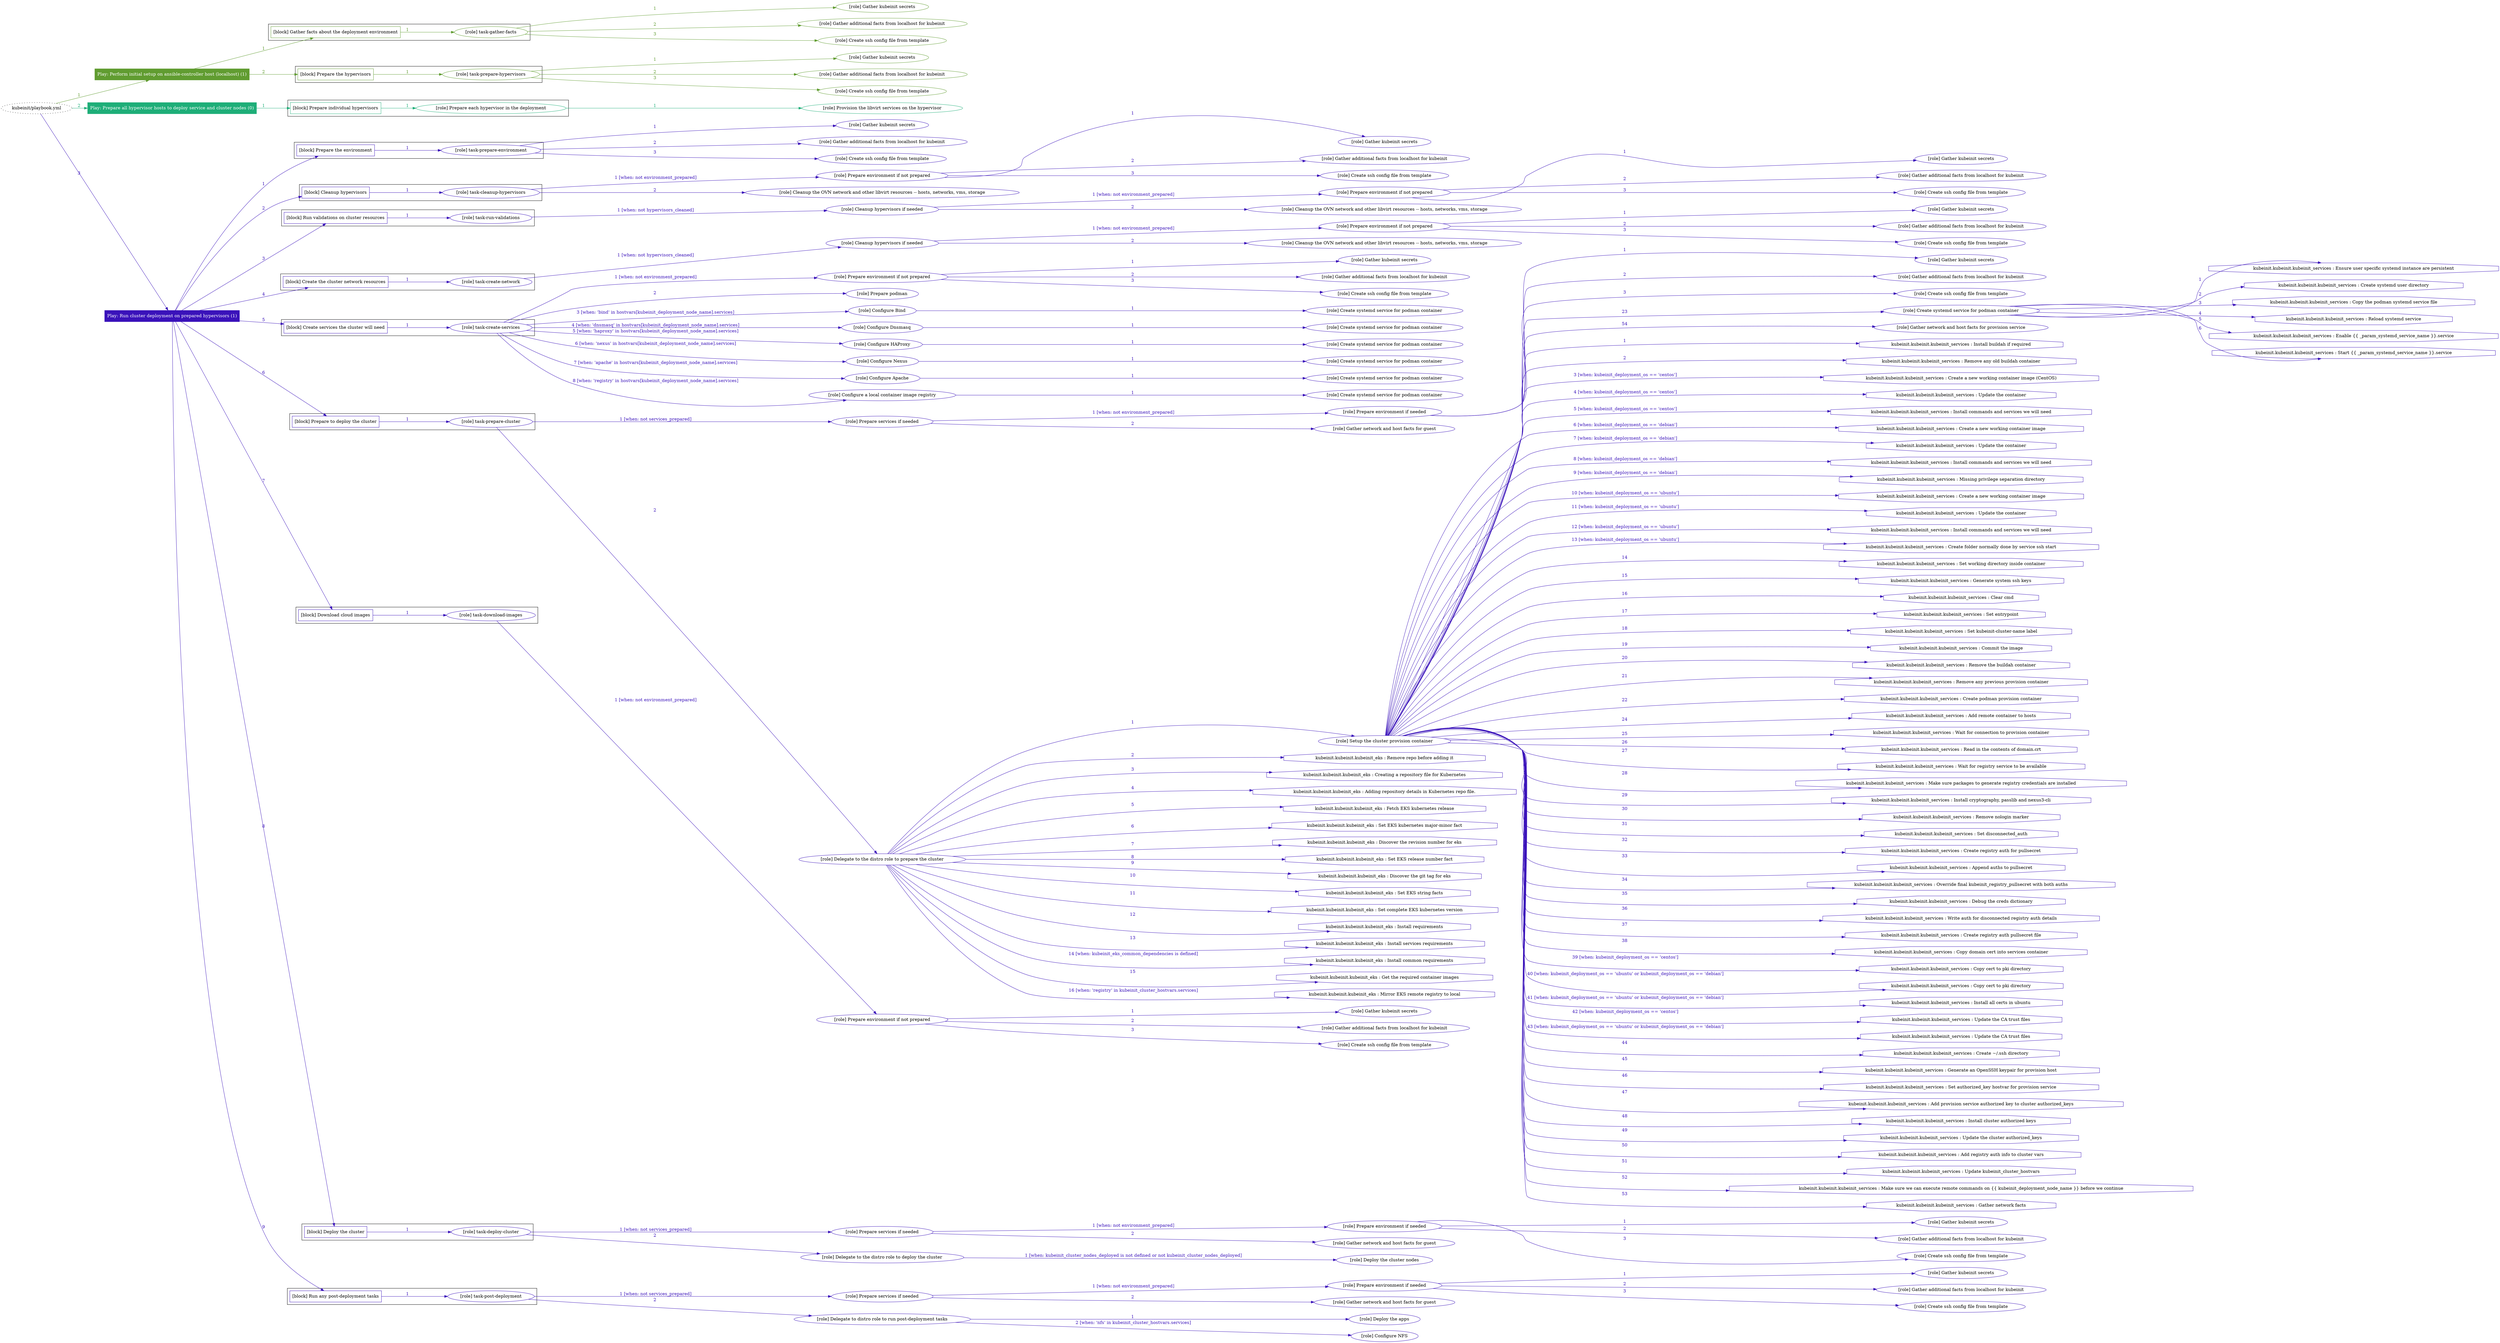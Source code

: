 digraph {
	graph [concentrate=true ordering=in rankdir=LR ratio=fill]
	edge [esep=5 sep=10]
	"kubeinit/playbook.yml" [id=root_node style=dotted]
	play_5553d796 [label="Play: Perform initial setup on ansible-controller host (localhost) (1)" color="#609c30" fontcolor="#ffffff" id=play_5553d796 shape=box style=filled tooltip=localhost]
	"kubeinit/playbook.yml" -> play_5553d796 [label="1 " color="#609c30" fontcolor="#609c30" id=edge_ff088ae7 labeltooltip="1 " tooltip="1 "]
	subgraph "Gather kubeinit secrets" {
		role_5796c649 [label="[role] Gather kubeinit secrets" color="#609c30" id=role_5796c649 tooltip="Gather kubeinit secrets"]
	}
	subgraph "Gather additional facts from localhost for kubeinit" {
		role_632966f2 [label="[role] Gather additional facts from localhost for kubeinit" color="#609c30" id=role_632966f2 tooltip="Gather additional facts from localhost for kubeinit"]
	}
	subgraph "Create ssh config file from template" {
		role_e7d0a272 [label="[role] Create ssh config file from template" color="#609c30" id=role_e7d0a272 tooltip="Create ssh config file from template"]
	}
	subgraph "task-gather-facts" {
		role_cf777015 [label="[role] task-gather-facts" color="#609c30" id=role_cf777015 tooltip="task-gather-facts"]
		role_cf777015 -> role_5796c649 [label="1 " color="#609c30" fontcolor="#609c30" id=edge_002329eb labeltooltip="1 " tooltip="1 "]
		role_cf777015 -> role_632966f2 [label="2 " color="#609c30" fontcolor="#609c30" id=edge_460e9d43 labeltooltip="2 " tooltip="2 "]
		role_cf777015 -> role_e7d0a272 [label="3 " color="#609c30" fontcolor="#609c30" id=edge_7fe69184 labeltooltip="3 " tooltip="3 "]
	}
	subgraph "Gather kubeinit secrets" {
		role_fc3753bf [label="[role] Gather kubeinit secrets" color="#609c30" id=role_fc3753bf tooltip="Gather kubeinit secrets"]
	}
	subgraph "Gather additional facts from localhost for kubeinit" {
		role_13fe02e4 [label="[role] Gather additional facts from localhost for kubeinit" color="#609c30" id=role_13fe02e4 tooltip="Gather additional facts from localhost for kubeinit"]
	}
	subgraph "Create ssh config file from template" {
		role_9df61e4d [label="[role] Create ssh config file from template" color="#609c30" id=role_9df61e4d tooltip="Create ssh config file from template"]
	}
	subgraph "task-prepare-hypervisors" {
		role_81977331 [label="[role] task-prepare-hypervisors" color="#609c30" id=role_81977331 tooltip="task-prepare-hypervisors"]
		role_81977331 -> role_fc3753bf [label="1 " color="#609c30" fontcolor="#609c30" id=edge_fdd3c851 labeltooltip="1 " tooltip="1 "]
		role_81977331 -> role_13fe02e4 [label="2 " color="#609c30" fontcolor="#609c30" id=edge_e517e04b labeltooltip="2 " tooltip="2 "]
		role_81977331 -> role_9df61e4d [label="3 " color="#609c30" fontcolor="#609c30" id=edge_bdaade59 labeltooltip="3 " tooltip="3 "]
	}
	subgraph "Play: Perform initial setup on ansible-controller host (localhost) (1)" {
		play_5553d796 -> block_e84bc1a0 [label=1 color="#609c30" fontcolor="#609c30" id=edge_2fea104e labeltooltip=1 tooltip=1]
		subgraph cluster_block_e84bc1a0 {
			block_e84bc1a0 [label="[block] Gather facts about the deployment environment" color="#609c30" id=block_e84bc1a0 labeltooltip="Gather facts about the deployment environment" shape=box tooltip="Gather facts about the deployment environment"]
			block_e84bc1a0 -> role_cf777015 [label="1 " color="#609c30" fontcolor="#609c30" id=edge_eaa16740 labeltooltip="1 " tooltip="1 "]
		}
		play_5553d796 -> block_bd1c9cfa [label=2 color="#609c30" fontcolor="#609c30" id=edge_04539edc labeltooltip=2 tooltip=2]
		subgraph cluster_block_bd1c9cfa {
			block_bd1c9cfa [label="[block] Prepare the hypervisors" color="#609c30" id=block_bd1c9cfa labeltooltip="Prepare the hypervisors" shape=box tooltip="Prepare the hypervisors"]
			block_bd1c9cfa -> role_81977331 [label="1 " color="#609c30" fontcolor="#609c30" id=edge_32c7c617 labeltooltip="1 " tooltip="1 "]
		}
	}
	play_1e816757 [label="Play: Prepare all hypervisor hosts to deploy service and cluster nodes (0)" color="#1eae78" fontcolor="#ffffff" id=play_1e816757 shape=box style=filled tooltip="Play: Prepare all hypervisor hosts to deploy service and cluster nodes (0)"]
	"kubeinit/playbook.yml" -> play_1e816757 [label="2 " color="#1eae78" fontcolor="#1eae78" id=edge_d2c94d53 labeltooltip="2 " tooltip="2 "]
	subgraph "Provision the libvirt services on the hypervisor" {
		role_d12b9798 [label="[role] Provision the libvirt services on the hypervisor" color="#1eae78" id=role_d12b9798 tooltip="Provision the libvirt services on the hypervisor"]
	}
	subgraph "Prepare each hypervisor in the deployment" {
		role_38ce4bef [label="[role] Prepare each hypervisor in the deployment" color="#1eae78" id=role_38ce4bef tooltip="Prepare each hypervisor in the deployment"]
		role_38ce4bef -> role_d12b9798 [label="1 " color="#1eae78" fontcolor="#1eae78" id=edge_d05b8743 labeltooltip="1 " tooltip="1 "]
	}
	subgraph "Play: Prepare all hypervisor hosts to deploy service and cluster nodes (0)" {
		play_1e816757 -> block_0a96dd6c [label=1 color="#1eae78" fontcolor="#1eae78" id=edge_78f8b08f labeltooltip=1 tooltip=1]
		subgraph cluster_block_0a96dd6c {
			block_0a96dd6c [label="[block] Prepare individual hypervisors" color="#1eae78" id=block_0a96dd6c labeltooltip="Prepare individual hypervisors" shape=box tooltip="Prepare individual hypervisors"]
			block_0a96dd6c -> role_38ce4bef [label="1 " color="#1eae78" fontcolor="#1eae78" id=edge_0826e7c3 labeltooltip="1 " tooltip="1 "]
		}
	}
	play_b45ea376 [label="Play: Run cluster deployment on prepared hypervisors (1)" color="#3a12ba" fontcolor="#ffffff" id=play_b45ea376 shape=box style=filled tooltip=localhost]
	"kubeinit/playbook.yml" -> play_b45ea376 [label="3 " color="#3a12ba" fontcolor="#3a12ba" id=edge_cce14f80 labeltooltip="3 " tooltip="3 "]
	subgraph "Gather kubeinit secrets" {
		role_9f08c0d2 [label="[role] Gather kubeinit secrets" color="#3a12ba" id=role_9f08c0d2 tooltip="Gather kubeinit secrets"]
	}
	subgraph "Gather additional facts from localhost for kubeinit" {
		role_82fd49a6 [label="[role] Gather additional facts from localhost for kubeinit" color="#3a12ba" id=role_82fd49a6 tooltip="Gather additional facts from localhost for kubeinit"]
	}
	subgraph "Create ssh config file from template" {
		role_49e123b1 [label="[role] Create ssh config file from template" color="#3a12ba" id=role_49e123b1 tooltip="Create ssh config file from template"]
	}
	subgraph "task-prepare-environment" {
		role_cd931741 [label="[role] task-prepare-environment" color="#3a12ba" id=role_cd931741 tooltip="task-prepare-environment"]
		role_cd931741 -> role_9f08c0d2 [label="1 " color="#3a12ba" fontcolor="#3a12ba" id=edge_d4bcc1f4 labeltooltip="1 " tooltip="1 "]
		role_cd931741 -> role_82fd49a6 [label="2 " color="#3a12ba" fontcolor="#3a12ba" id=edge_bc92842c labeltooltip="2 " tooltip="2 "]
		role_cd931741 -> role_49e123b1 [label="3 " color="#3a12ba" fontcolor="#3a12ba" id=edge_d877c0b2 labeltooltip="3 " tooltip="3 "]
	}
	subgraph "Gather kubeinit secrets" {
		role_97ceeede [label="[role] Gather kubeinit secrets" color="#3a12ba" id=role_97ceeede tooltip="Gather kubeinit secrets"]
	}
	subgraph "Gather additional facts from localhost for kubeinit" {
		role_4274ae38 [label="[role] Gather additional facts from localhost for kubeinit" color="#3a12ba" id=role_4274ae38 tooltip="Gather additional facts from localhost for kubeinit"]
	}
	subgraph "Create ssh config file from template" {
		role_6fd0e1fa [label="[role] Create ssh config file from template" color="#3a12ba" id=role_6fd0e1fa tooltip="Create ssh config file from template"]
	}
	subgraph "Prepare environment if not prepared" {
		role_393b23e3 [label="[role] Prepare environment if not prepared" color="#3a12ba" id=role_393b23e3 tooltip="Prepare environment if not prepared"]
		role_393b23e3 -> role_97ceeede [label="1 " color="#3a12ba" fontcolor="#3a12ba" id=edge_280666d5 labeltooltip="1 " tooltip="1 "]
		role_393b23e3 -> role_4274ae38 [label="2 " color="#3a12ba" fontcolor="#3a12ba" id=edge_fe59ec53 labeltooltip="2 " tooltip="2 "]
		role_393b23e3 -> role_6fd0e1fa [label="3 " color="#3a12ba" fontcolor="#3a12ba" id=edge_11a5264f labeltooltip="3 " tooltip="3 "]
	}
	subgraph "Cleanup the OVN network and other libvirt resources -- hosts, networks, vms, storage" {
		role_2cc3f946 [label="[role] Cleanup the OVN network and other libvirt resources -- hosts, networks, vms, storage" color="#3a12ba" id=role_2cc3f946 tooltip="Cleanup the OVN network and other libvirt resources -- hosts, networks, vms, storage"]
	}
	subgraph "task-cleanup-hypervisors" {
		role_bc7d8e36 [label="[role] task-cleanup-hypervisors" color="#3a12ba" id=role_bc7d8e36 tooltip="task-cleanup-hypervisors"]
		role_bc7d8e36 -> role_393b23e3 [label="1 [when: not environment_prepared]" color="#3a12ba" fontcolor="#3a12ba" id=edge_9699dfb7 labeltooltip="1 [when: not environment_prepared]" tooltip="1 [when: not environment_prepared]"]
		role_bc7d8e36 -> role_2cc3f946 [label="2 " color="#3a12ba" fontcolor="#3a12ba" id=edge_aa220ac0 labeltooltip="2 " tooltip="2 "]
	}
	subgraph "Gather kubeinit secrets" {
		role_46305cd9 [label="[role] Gather kubeinit secrets" color="#3a12ba" id=role_46305cd9 tooltip="Gather kubeinit secrets"]
	}
	subgraph "Gather additional facts from localhost for kubeinit" {
		role_762a7f27 [label="[role] Gather additional facts from localhost for kubeinit" color="#3a12ba" id=role_762a7f27 tooltip="Gather additional facts from localhost for kubeinit"]
	}
	subgraph "Create ssh config file from template" {
		role_b18b5221 [label="[role] Create ssh config file from template" color="#3a12ba" id=role_b18b5221 tooltip="Create ssh config file from template"]
	}
	subgraph "Prepare environment if not prepared" {
		role_9faca7c7 [label="[role] Prepare environment if not prepared" color="#3a12ba" id=role_9faca7c7 tooltip="Prepare environment if not prepared"]
		role_9faca7c7 -> role_46305cd9 [label="1 " color="#3a12ba" fontcolor="#3a12ba" id=edge_a990a2d5 labeltooltip="1 " tooltip="1 "]
		role_9faca7c7 -> role_762a7f27 [label="2 " color="#3a12ba" fontcolor="#3a12ba" id=edge_7b7302c1 labeltooltip="2 " tooltip="2 "]
		role_9faca7c7 -> role_b18b5221 [label="3 " color="#3a12ba" fontcolor="#3a12ba" id=edge_5660e4d3 labeltooltip="3 " tooltip="3 "]
	}
	subgraph "Cleanup the OVN network and other libvirt resources -- hosts, networks, vms, storage" {
		role_becb8318 [label="[role] Cleanup the OVN network and other libvirt resources -- hosts, networks, vms, storage" color="#3a12ba" id=role_becb8318 tooltip="Cleanup the OVN network and other libvirt resources -- hosts, networks, vms, storage"]
	}
	subgraph "Cleanup hypervisors if needed" {
		role_cd664ab3 [label="[role] Cleanup hypervisors if needed" color="#3a12ba" id=role_cd664ab3 tooltip="Cleanup hypervisors if needed"]
		role_cd664ab3 -> role_9faca7c7 [label="1 [when: not environment_prepared]" color="#3a12ba" fontcolor="#3a12ba" id=edge_5b196cc6 labeltooltip="1 [when: not environment_prepared]" tooltip="1 [when: not environment_prepared]"]
		role_cd664ab3 -> role_becb8318 [label="2 " color="#3a12ba" fontcolor="#3a12ba" id=edge_bc34f4c2 labeltooltip="2 " tooltip="2 "]
	}
	subgraph "task-run-validations" {
		role_b5eef34a [label="[role] task-run-validations" color="#3a12ba" id=role_b5eef34a tooltip="task-run-validations"]
		role_b5eef34a -> role_cd664ab3 [label="1 [when: not hypervisors_cleaned]" color="#3a12ba" fontcolor="#3a12ba" id=edge_f38fdfeb labeltooltip="1 [when: not hypervisors_cleaned]" tooltip="1 [when: not hypervisors_cleaned]"]
	}
	subgraph "Gather kubeinit secrets" {
		role_a70c07e1 [label="[role] Gather kubeinit secrets" color="#3a12ba" id=role_a70c07e1 tooltip="Gather kubeinit secrets"]
	}
	subgraph "Gather additional facts from localhost for kubeinit" {
		role_c2e9e3a6 [label="[role] Gather additional facts from localhost for kubeinit" color="#3a12ba" id=role_c2e9e3a6 tooltip="Gather additional facts from localhost for kubeinit"]
	}
	subgraph "Create ssh config file from template" {
		role_ffe0cbda [label="[role] Create ssh config file from template" color="#3a12ba" id=role_ffe0cbda tooltip="Create ssh config file from template"]
	}
	subgraph "Prepare environment if not prepared" {
		role_30566a56 [label="[role] Prepare environment if not prepared" color="#3a12ba" id=role_30566a56 tooltip="Prepare environment if not prepared"]
		role_30566a56 -> role_a70c07e1 [label="1 " color="#3a12ba" fontcolor="#3a12ba" id=edge_0c839609 labeltooltip="1 " tooltip="1 "]
		role_30566a56 -> role_c2e9e3a6 [label="2 " color="#3a12ba" fontcolor="#3a12ba" id=edge_df261cc9 labeltooltip="2 " tooltip="2 "]
		role_30566a56 -> role_ffe0cbda [label="3 " color="#3a12ba" fontcolor="#3a12ba" id=edge_cd62387a labeltooltip="3 " tooltip="3 "]
	}
	subgraph "Cleanup the OVN network and other libvirt resources -- hosts, networks, vms, storage" {
		role_5fd0c98b [label="[role] Cleanup the OVN network and other libvirt resources -- hosts, networks, vms, storage" color="#3a12ba" id=role_5fd0c98b tooltip="Cleanup the OVN network and other libvirt resources -- hosts, networks, vms, storage"]
	}
	subgraph "Cleanup hypervisors if needed" {
		role_4d378b72 [label="[role] Cleanup hypervisors if needed" color="#3a12ba" id=role_4d378b72 tooltip="Cleanup hypervisors if needed"]
		role_4d378b72 -> role_30566a56 [label="1 [when: not environment_prepared]" color="#3a12ba" fontcolor="#3a12ba" id=edge_45070096 labeltooltip="1 [when: not environment_prepared]" tooltip="1 [when: not environment_prepared]"]
		role_4d378b72 -> role_5fd0c98b [label="2 " color="#3a12ba" fontcolor="#3a12ba" id=edge_88756c9e labeltooltip="2 " tooltip="2 "]
	}
	subgraph "task-create-network" {
		role_ba3c7879 [label="[role] task-create-network" color="#3a12ba" id=role_ba3c7879 tooltip="task-create-network"]
		role_ba3c7879 -> role_4d378b72 [label="1 [when: not hypervisors_cleaned]" color="#3a12ba" fontcolor="#3a12ba" id=edge_8299d3ff labeltooltip="1 [when: not hypervisors_cleaned]" tooltip="1 [when: not hypervisors_cleaned]"]
	}
	subgraph "Gather kubeinit secrets" {
		role_b93a1614 [label="[role] Gather kubeinit secrets" color="#3a12ba" id=role_b93a1614 tooltip="Gather kubeinit secrets"]
	}
	subgraph "Gather additional facts from localhost for kubeinit" {
		role_5b11a054 [label="[role] Gather additional facts from localhost for kubeinit" color="#3a12ba" id=role_5b11a054 tooltip="Gather additional facts from localhost for kubeinit"]
	}
	subgraph "Create ssh config file from template" {
		role_f29f1ca1 [label="[role] Create ssh config file from template" color="#3a12ba" id=role_f29f1ca1 tooltip="Create ssh config file from template"]
	}
	subgraph "Prepare environment if not prepared" {
		role_0090b063 [label="[role] Prepare environment if not prepared" color="#3a12ba" id=role_0090b063 tooltip="Prepare environment if not prepared"]
		role_0090b063 -> role_b93a1614 [label="1 " color="#3a12ba" fontcolor="#3a12ba" id=edge_9546b676 labeltooltip="1 " tooltip="1 "]
		role_0090b063 -> role_5b11a054 [label="2 " color="#3a12ba" fontcolor="#3a12ba" id=edge_27b26953 labeltooltip="2 " tooltip="2 "]
		role_0090b063 -> role_f29f1ca1 [label="3 " color="#3a12ba" fontcolor="#3a12ba" id=edge_b01e91e1 labeltooltip="3 " tooltip="3 "]
	}
	subgraph "Prepare podman" {
		role_09a38123 [label="[role] Prepare podman" color="#3a12ba" id=role_09a38123 tooltip="Prepare podman"]
	}
	subgraph "Create systemd service for podman container" {
		role_46b0b2d7 [label="[role] Create systemd service for podman container" color="#3a12ba" id=role_46b0b2d7 tooltip="Create systemd service for podman container"]
	}
	subgraph "Configure Bind" {
		role_8d1ac4d7 [label="[role] Configure Bind" color="#3a12ba" id=role_8d1ac4d7 tooltip="Configure Bind"]
		role_8d1ac4d7 -> role_46b0b2d7 [label="1 " color="#3a12ba" fontcolor="#3a12ba" id=edge_ed541e41 labeltooltip="1 " tooltip="1 "]
	}
	subgraph "Create systemd service for podman container" {
		role_d0fc77d5 [label="[role] Create systemd service for podman container" color="#3a12ba" id=role_d0fc77d5 tooltip="Create systemd service for podman container"]
	}
	subgraph "Configure Dnsmasq" {
		role_0d6bef92 [label="[role] Configure Dnsmasq" color="#3a12ba" id=role_0d6bef92 tooltip="Configure Dnsmasq"]
		role_0d6bef92 -> role_d0fc77d5 [label="1 " color="#3a12ba" fontcolor="#3a12ba" id=edge_bb265171 labeltooltip="1 " tooltip="1 "]
	}
	subgraph "Create systemd service for podman container" {
		role_6cb75685 [label="[role] Create systemd service for podman container" color="#3a12ba" id=role_6cb75685 tooltip="Create systemd service for podman container"]
	}
	subgraph "Configure HAProxy" {
		role_ef47663c [label="[role] Configure HAProxy" color="#3a12ba" id=role_ef47663c tooltip="Configure HAProxy"]
		role_ef47663c -> role_6cb75685 [label="1 " color="#3a12ba" fontcolor="#3a12ba" id=edge_a72fe736 labeltooltip="1 " tooltip="1 "]
	}
	subgraph "Create systemd service for podman container" {
		role_019780e7 [label="[role] Create systemd service for podman container" color="#3a12ba" id=role_019780e7 tooltip="Create systemd service for podman container"]
	}
	subgraph "Configure Nexus" {
		role_45ba1078 [label="[role] Configure Nexus" color="#3a12ba" id=role_45ba1078 tooltip="Configure Nexus"]
		role_45ba1078 -> role_019780e7 [label="1 " color="#3a12ba" fontcolor="#3a12ba" id=edge_d424291f labeltooltip="1 " tooltip="1 "]
	}
	subgraph "Create systemd service for podman container" {
		role_1fdf63ad [label="[role] Create systemd service for podman container" color="#3a12ba" id=role_1fdf63ad tooltip="Create systemd service for podman container"]
	}
	subgraph "Configure Apache" {
		role_9ea4c369 [label="[role] Configure Apache" color="#3a12ba" id=role_9ea4c369 tooltip="Configure Apache"]
		role_9ea4c369 -> role_1fdf63ad [label="1 " color="#3a12ba" fontcolor="#3a12ba" id=edge_fc9a342b labeltooltip="1 " tooltip="1 "]
	}
	subgraph "Create systemd service for podman container" {
		role_bba86349 [label="[role] Create systemd service for podman container" color="#3a12ba" id=role_bba86349 tooltip="Create systemd service for podman container"]
	}
	subgraph "Configure a local container image registry" {
		role_d57e4465 [label="[role] Configure a local container image registry" color="#3a12ba" id=role_d57e4465 tooltip="Configure a local container image registry"]
		role_d57e4465 -> role_bba86349 [label="1 " color="#3a12ba" fontcolor="#3a12ba" id=edge_d79dad05 labeltooltip="1 " tooltip="1 "]
	}
	subgraph "task-create-services" {
		role_698d4808 [label="[role] task-create-services" color="#3a12ba" id=role_698d4808 tooltip="task-create-services"]
		role_698d4808 -> role_0090b063 [label="1 [when: not environment_prepared]" color="#3a12ba" fontcolor="#3a12ba" id=edge_f05b7fee labeltooltip="1 [when: not environment_prepared]" tooltip="1 [when: not environment_prepared]"]
		role_698d4808 -> role_09a38123 [label="2 " color="#3a12ba" fontcolor="#3a12ba" id=edge_d1f1bf94 labeltooltip="2 " tooltip="2 "]
		role_698d4808 -> role_8d1ac4d7 [label="3 [when: 'bind' in hostvars[kubeinit_deployment_node_name].services]" color="#3a12ba" fontcolor="#3a12ba" id=edge_94a2560e labeltooltip="3 [when: 'bind' in hostvars[kubeinit_deployment_node_name].services]" tooltip="3 [when: 'bind' in hostvars[kubeinit_deployment_node_name].services]"]
		role_698d4808 -> role_0d6bef92 [label="4 [when: 'dnsmasq' in hostvars[kubeinit_deployment_node_name].services]" color="#3a12ba" fontcolor="#3a12ba" id=edge_2169c07d labeltooltip="4 [when: 'dnsmasq' in hostvars[kubeinit_deployment_node_name].services]" tooltip="4 [when: 'dnsmasq' in hostvars[kubeinit_deployment_node_name].services]"]
		role_698d4808 -> role_ef47663c [label="5 [when: 'haproxy' in hostvars[kubeinit_deployment_node_name].services]" color="#3a12ba" fontcolor="#3a12ba" id=edge_1c7a76f6 labeltooltip="5 [when: 'haproxy' in hostvars[kubeinit_deployment_node_name].services]" tooltip="5 [when: 'haproxy' in hostvars[kubeinit_deployment_node_name].services]"]
		role_698d4808 -> role_45ba1078 [label="6 [when: 'nexus' in hostvars[kubeinit_deployment_node_name].services]" color="#3a12ba" fontcolor="#3a12ba" id=edge_5185e7ec labeltooltip="6 [when: 'nexus' in hostvars[kubeinit_deployment_node_name].services]" tooltip="6 [when: 'nexus' in hostvars[kubeinit_deployment_node_name].services]"]
		role_698d4808 -> role_9ea4c369 [label="7 [when: 'apache' in hostvars[kubeinit_deployment_node_name].services]" color="#3a12ba" fontcolor="#3a12ba" id=edge_db865a1f labeltooltip="7 [when: 'apache' in hostvars[kubeinit_deployment_node_name].services]" tooltip="7 [when: 'apache' in hostvars[kubeinit_deployment_node_name].services]"]
		role_698d4808 -> role_d57e4465 [label="8 [when: 'registry' in hostvars[kubeinit_deployment_node_name].services]" color="#3a12ba" fontcolor="#3a12ba" id=edge_64fa64a1 labeltooltip="8 [when: 'registry' in hostvars[kubeinit_deployment_node_name].services]" tooltip="8 [when: 'registry' in hostvars[kubeinit_deployment_node_name].services]"]
	}
	subgraph "Gather kubeinit secrets" {
		role_2940fe54 [label="[role] Gather kubeinit secrets" color="#3a12ba" id=role_2940fe54 tooltip="Gather kubeinit secrets"]
	}
	subgraph "Gather additional facts from localhost for kubeinit" {
		role_b3b7b7f1 [label="[role] Gather additional facts from localhost for kubeinit" color="#3a12ba" id=role_b3b7b7f1 tooltip="Gather additional facts from localhost for kubeinit"]
	}
	subgraph "Create ssh config file from template" {
		role_f7efab27 [label="[role] Create ssh config file from template" color="#3a12ba" id=role_f7efab27 tooltip="Create ssh config file from template"]
	}
	subgraph "Prepare environment if needed" {
		role_b70190c5 [label="[role] Prepare environment if needed" color="#3a12ba" id=role_b70190c5 tooltip="Prepare environment if needed"]
		role_b70190c5 -> role_2940fe54 [label="1 " color="#3a12ba" fontcolor="#3a12ba" id=edge_a8259940 labeltooltip="1 " tooltip="1 "]
		role_b70190c5 -> role_b3b7b7f1 [label="2 " color="#3a12ba" fontcolor="#3a12ba" id=edge_e011a960 labeltooltip="2 " tooltip="2 "]
		role_b70190c5 -> role_f7efab27 [label="3 " color="#3a12ba" fontcolor="#3a12ba" id=edge_888fde96 labeltooltip="3 " tooltip="3 "]
	}
	subgraph "Gather network and host facts for guest" {
		role_0c42c5d2 [label="[role] Gather network and host facts for guest" color="#3a12ba" id=role_0c42c5d2 tooltip="Gather network and host facts for guest"]
	}
	subgraph "Prepare services if needed" {
		role_b65a9be2 [label="[role] Prepare services if needed" color="#3a12ba" id=role_b65a9be2 tooltip="Prepare services if needed"]
		role_b65a9be2 -> role_b70190c5 [label="1 [when: not environment_prepared]" color="#3a12ba" fontcolor="#3a12ba" id=edge_bdf851aa labeltooltip="1 [when: not environment_prepared]" tooltip="1 [when: not environment_prepared]"]
		role_b65a9be2 -> role_0c42c5d2 [label="2 " color="#3a12ba" fontcolor="#3a12ba" id=edge_562fe92d labeltooltip="2 " tooltip="2 "]
	}
	subgraph "Create systemd service for podman container" {
		role_e5fa9ab0 [label="[role] Create systemd service for podman container" color="#3a12ba" id=role_e5fa9ab0 tooltip="Create systemd service for podman container"]
		task_254e2d6e [label="kubeinit.kubeinit.kubeinit_services : Ensure user specific systemd instance are persistent" color="#3a12ba" id=task_254e2d6e shape=octagon tooltip="kubeinit.kubeinit.kubeinit_services : Ensure user specific systemd instance are persistent"]
		role_e5fa9ab0 -> task_254e2d6e [label="1 " color="#3a12ba" fontcolor="#3a12ba" id=edge_d6e4fd66 labeltooltip="1 " tooltip="1 "]
		task_1a8b9e4c [label="kubeinit.kubeinit.kubeinit_services : Create systemd user directory" color="#3a12ba" id=task_1a8b9e4c shape=octagon tooltip="kubeinit.kubeinit.kubeinit_services : Create systemd user directory"]
		role_e5fa9ab0 -> task_1a8b9e4c [label="2 " color="#3a12ba" fontcolor="#3a12ba" id=edge_a62445c5 labeltooltip="2 " tooltip="2 "]
		task_05d9ea99 [label="kubeinit.kubeinit.kubeinit_services : Copy the podman systemd service file" color="#3a12ba" id=task_05d9ea99 shape=octagon tooltip="kubeinit.kubeinit.kubeinit_services : Copy the podman systemd service file"]
		role_e5fa9ab0 -> task_05d9ea99 [label="3 " color="#3a12ba" fontcolor="#3a12ba" id=edge_db820408 labeltooltip="3 " tooltip="3 "]
		task_9f26356c [label="kubeinit.kubeinit.kubeinit_services : Reload systemd service" color="#3a12ba" id=task_9f26356c shape=octagon tooltip="kubeinit.kubeinit.kubeinit_services : Reload systemd service"]
		role_e5fa9ab0 -> task_9f26356c [label="4 " color="#3a12ba" fontcolor="#3a12ba" id=edge_aa9d03bb labeltooltip="4 " tooltip="4 "]
		task_34efbebc [label="kubeinit.kubeinit.kubeinit_services : Enable {{ _param_systemd_service_name }}.service" color="#3a12ba" id=task_34efbebc shape=octagon tooltip="kubeinit.kubeinit.kubeinit_services : Enable {{ _param_systemd_service_name }}.service"]
		role_e5fa9ab0 -> task_34efbebc [label="5 " color="#3a12ba" fontcolor="#3a12ba" id=edge_82f9c6f3 labeltooltip="5 " tooltip="5 "]
		task_e7ebe44d [label="kubeinit.kubeinit.kubeinit_services : Start {{ _param_systemd_service_name }}.service" color="#3a12ba" id=task_e7ebe44d shape=octagon tooltip="kubeinit.kubeinit.kubeinit_services : Start {{ _param_systemd_service_name }}.service"]
		role_e5fa9ab0 -> task_e7ebe44d [label="6 " color="#3a12ba" fontcolor="#3a12ba" id=edge_a716528f labeltooltip="6 " tooltip="6 "]
	}
	subgraph "Gather network and host facts for provision service" {
		role_ac99c8f9 [label="[role] Gather network and host facts for provision service" color="#3a12ba" id=role_ac99c8f9 tooltip="Gather network and host facts for provision service"]
	}
	subgraph "Setup the cluster provision container" {
		role_810c5178 [label="[role] Setup the cluster provision container" color="#3a12ba" id=role_810c5178 tooltip="Setup the cluster provision container"]
		task_c73649e6 [label="kubeinit.kubeinit.kubeinit_services : Install buildah if required" color="#3a12ba" id=task_c73649e6 shape=octagon tooltip="kubeinit.kubeinit.kubeinit_services : Install buildah if required"]
		role_810c5178 -> task_c73649e6 [label="1 " color="#3a12ba" fontcolor="#3a12ba" id=edge_60161ecb labeltooltip="1 " tooltip="1 "]
		task_e0067677 [label="kubeinit.kubeinit.kubeinit_services : Remove any old buildah container" color="#3a12ba" id=task_e0067677 shape=octagon tooltip="kubeinit.kubeinit.kubeinit_services : Remove any old buildah container"]
		role_810c5178 -> task_e0067677 [label="2 " color="#3a12ba" fontcolor="#3a12ba" id=edge_1b6a285c labeltooltip="2 " tooltip="2 "]
		task_888ed449 [label="kubeinit.kubeinit.kubeinit_services : Create a new working container image (CentOS)" color="#3a12ba" id=task_888ed449 shape=octagon tooltip="kubeinit.kubeinit.kubeinit_services : Create a new working container image (CentOS)"]
		role_810c5178 -> task_888ed449 [label="3 [when: kubeinit_deployment_os == 'centos']" color="#3a12ba" fontcolor="#3a12ba" id=edge_a69702f2 labeltooltip="3 [when: kubeinit_deployment_os == 'centos']" tooltip="3 [when: kubeinit_deployment_os == 'centos']"]
		task_9b4e87ac [label="kubeinit.kubeinit.kubeinit_services : Update the container" color="#3a12ba" id=task_9b4e87ac shape=octagon tooltip="kubeinit.kubeinit.kubeinit_services : Update the container"]
		role_810c5178 -> task_9b4e87ac [label="4 [when: kubeinit_deployment_os == 'centos']" color="#3a12ba" fontcolor="#3a12ba" id=edge_43e4c807 labeltooltip="4 [when: kubeinit_deployment_os == 'centos']" tooltip="4 [when: kubeinit_deployment_os == 'centos']"]
		task_da368edc [label="kubeinit.kubeinit.kubeinit_services : Install commands and services we will need" color="#3a12ba" id=task_da368edc shape=octagon tooltip="kubeinit.kubeinit.kubeinit_services : Install commands and services we will need"]
		role_810c5178 -> task_da368edc [label="5 [when: kubeinit_deployment_os == 'centos']" color="#3a12ba" fontcolor="#3a12ba" id=edge_2b3935f7 labeltooltip="5 [when: kubeinit_deployment_os == 'centos']" tooltip="5 [when: kubeinit_deployment_os == 'centos']"]
		task_10f79a34 [label="kubeinit.kubeinit.kubeinit_services : Create a new working container image" color="#3a12ba" id=task_10f79a34 shape=octagon tooltip="kubeinit.kubeinit.kubeinit_services : Create a new working container image"]
		role_810c5178 -> task_10f79a34 [label="6 [when: kubeinit_deployment_os == 'debian']" color="#3a12ba" fontcolor="#3a12ba" id=edge_ccb6e33c labeltooltip="6 [when: kubeinit_deployment_os == 'debian']" tooltip="6 [when: kubeinit_deployment_os == 'debian']"]
		task_657a567b [label="kubeinit.kubeinit.kubeinit_services : Update the container" color="#3a12ba" id=task_657a567b shape=octagon tooltip="kubeinit.kubeinit.kubeinit_services : Update the container"]
		role_810c5178 -> task_657a567b [label="7 [when: kubeinit_deployment_os == 'debian']" color="#3a12ba" fontcolor="#3a12ba" id=edge_9c349a26 labeltooltip="7 [when: kubeinit_deployment_os == 'debian']" tooltip="7 [when: kubeinit_deployment_os == 'debian']"]
		task_49c8f6e4 [label="kubeinit.kubeinit.kubeinit_services : Install commands and services we will need" color="#3a12ba" id=task_49c8f6e4 shape=octagon tooltip="kubeinit.kubeinit.kubeinit_services : Install commands and services we will need"]
		role_810c5178 -> task_49c8f6e4 [label="8 [when: kubeinit_deployment_os == 'debian']" color="#3a12ba" fontcolor="#3a12ba" id=edge_00fda4d6 labeltooltip="8 [when: kubeinit_deployment_os == 'debian']" tooltip="8 [when: kubeinit_deployment_os == 'debian']"]
		task_ebb8c385 [label="kubeinit.kubeinit.kubeinit_services : Missing privilege separation directory" color="#3a12ba" id=task_ebb8c385 shape=octagon tooltip="kubeinit.kubeinit.kubeinit_services : Missing privilege separation directory"]
		role_810c5178 -> task_ebb8c385 [label="9 [when: kubeinit_deployment_os == 'debian']" color="#3a12ba" fontcolor="#3a12ba" id=edge_53e5bc8e labeltooltip="9 [when: kubeinit_deployment_os == 'debian']" tooltip="9 [when: kubeinit_deployment_os == 'debian']"]
		task_bd322ff8 [label="kubeinit.kubeinit.kubeinit_services : Create a new working container image" color="#3a12ba" id=task_bd322ff8 shape=octagon tooltip="kubeinit.kubeinit.kubeinit_services : Create a new working container image"]
		role_810c5178 -> task_bd322ff8 [label="10 [when: kubeinit_deployment_os == 'ubuntu']" color="#3a12ba" fontcolor="#3a12ba" id=edge_16564e1e labeltooltip="10 [when: kubeinit_deployment_os == 'ubuntu']" tooltip="10 [when: kubeinit_deployment_os == 'ubuntu']"]
		task_ac154154 [label="kubeinit.kubeinit.kubeinit_services : Update the container" color="#3a12ba" id=task_ac154154 shape=octagon tooltip="kubeinit.kubeinit.kubeinit_services : Update the container"]
		role_810c5178 -> task_ac154154 [label="11 [when: kubeinit_deployment_os == 'ubuntu']" color="#3a12ba" fontcolor="#3a12ba" id=edge_1f35447c labeltooltip="11 [when: kubeinit_deployment_os == 'ubuntu']" tooltip="11 [when: kubeinit_deployment_os == 'ubuntu']"]
		task_4570dca4 [label="kubeinit.kubeinit.kubeinit_services : Install commands and services we will need" color="#3a12ba" id=task_4570dca4 shape=octagon tooltip="kubeinit.kubeinit.kubeinit_services : Install commands and services we will need"]
		role_810c5178 -> task_4570dca4 [label="12 [when: kubeinit_deployment_os == 'ubuntu']" color="#3a12ba" fontcolor="#3a12ba" id=edge_d8a8ac83 labeltooltip="12 [when: kubeinit_deployment_os == 'ubuntu']" tooltip="12 [when: kubeinit_deployment_os == 'ubuntu']"]
		task_f344282d [label="kubeinit.kubeinit.kubeinit_services : Create folder normally done by service ssh start" color="#3a12ba" id=task_f344282d shape=octagon tooltip="kubeinit.kubeinit.kubeinit_services : Create folder normally done by service ssh start"]
		role_810c5178 -> task_f344282d [label="13 [when: kubeinit_deployment_os == 'ubuntu']" color="#3a12ba" fontcolor="#3a12ba" id=edge_17369f8f labeltooltip="13 [when: kubeinit_deployment_os == 'ubuntu']" tooltip="13 [when: kubeinit_deployment_os == 'ubuntu']"]
		task_1b046906 [label="kubeinit.kubeinit.kubeinit_services : Set working directory inside container" color="#3a12ba" id=task_1b046906 shape=octagon tooltip="kubeinit.kubeinit.kubeinit_services : Set working directory inside container"]
		role_810c5178 -> task_1b046906 [label="14 " color="#3a12ba" fontcolor="#3a12ba" id=edge_51d630f5 labeltooltip="14 " tooltip="14 "]
		task_3ce5aaa0 [label="kubeinit.kubeinit.kubeinit_services : Generate system ssh keys" color="#3a12ba" id=task_3ce5aaa0 shape=octagon tooltip="kubeinit.kubeinit.kubeinit_services : Generate system ssh keys"]
		role_810c5178 -> task_3ce5aaa0 [label="15 " color="#3a12ba" fontcolor="#3a12ba" id=edge_b8a791cc labeltooltip="15 " tooltip="15 "]
		task_ed295a1d [label="kubeinit.kubeinit.kubeinit_services : Clear cmd" color="#3a12ba" id=task_ed295a1d shape=octagon tooltip="kubeinit.kubeinit.kubeinit_services : Clear cmd"]
		role_810c5178 -> task_ed295a1d [label="16 " color="#3a12ba" fontcolor="#3a12ba" id=edge_18637aa8 labeltooltip="16 " tooltip="16 "]
		task_3bb7c50d [label="kubeinit.kubeinit.kubeinit_services : Set entrypoint" color="#3a12ba" id=task_3bb7c50d shape=octagon tooltip="kubeinit.kubeinit.kubeinit_services : Set entrypoint"]
		role_810c5178 -> task_3bb7c50d [label="17 " color="#3a12ba" fontcolor="#3a12ba" id=edge_606bf18d labeltooltip="17 " tooltip="17 "]
		task_994b1455 [label="kubeinit.kubeinit.kubeinit_services : Set kubeinit-cluster-name label" color="#3a12ba" id=task_994b1455 shape=octagon tooltip="kubeinit.kubeinit.kubeinit_services : Set kubeinit-cluster-name label"]
		role_810c5178 -> task_994b1455 [label="18 " color="#3a12ba" fontcolor="#3a12ba" id=edge_590ea2fa labeltooltip="18 " tooltip="18 "]
		task_5cd87dd3 [label="kubeinit.kubeinit.kubeinit_services : Commit the image" color="#3a12ba" id=task_5cd87dd3 shape=octagon tooltip="kubeinit.kubeinit.kubeinit_services : Commit the image"]
		role_810c5178 -> task_5cd87dd3 [label="19 " color="#3a12ba" fontcolor="#3a12ba" id=edge_1637c068 labeltooltip="19 " tooltip="19 "]
		task_52204d1c [label="kubeinit.kubeinit.kubeinit_services : Remove the buildah container" color="#3a12ba" id=task_52204d1c shape=octagon tooltip="kubeinit.kubeinit.kubeinit_services : Remove the buildah container"]
		role_810c5178 -> task_52204d1c [label="20 " color="#3a12ba" fontcolor="#3a12ba" id=edge_3077a550 labeltooltip="20 " tooltip="20 "]
		task_a37f7ed2 [label="kubeinit.kubeinit.kubeinit_services : Remove any previous provision container" color="#3a12ba" id=task_a37f7ed2 shape=octagon tooltip="kubeinit.kubeinit.kubeinit_services : Remove any previous provision container"]
		role_810c5178 -> task_a37f7ed2 [label="21 " color="#3a12ba" fontcolor="#3a12ba" id=edge_ab1b0232 labeltooltip="21 " tooltip="21 "]
		task_5e7806e1 [label="kubeinit.kubeinit.kubeinit_services : Create podman provision container" color="#3a12ba" id=task_5e7806e1 shape=octagon tooltip="kubeinit.kubeinit.kubeinit_services : Create podman provision container"]
		role_810c5178 -> task_5e7806e1 [label="22 " color="#3a12ba" fontcolor="#3a12ba" id=edge_54ebee51 labeltooltip="22 " tooltip="22 "]
		role_810c5178 -> role_e5fa9ab0 [label="23 " color="#3a12ba" fontcolor="#3a12ba" id=edge_b531b5d0 labeltooltip="23 " tooltip="23 "]
		task_0a4547d8 [label="kubeinit.kubeinit.kubeinit_services : Add remote container to hosts" color="#3a12ba" id=task_0a4547d8 shape=octagon tooltip="kubeinit.kubeinit.kubeinit_services : Add remote container to hosts"]
		role_810c5178 -> task_0a4547d8 [label="24 " color="#3a12ba" fontcolor="#3a12ba" id=edge_a2331c7b labeltooltip="24 " tooltip="24 "]
		task_8d80327c [label="kubeinit.kubeinit.kubeinit_services : Wait for connection to provision container" color="#3a12ba" id=task_8d80327c shape=octagon tooltip="kubeinit.kubeinit.kubeinit_services : Wait for connection to provision container"]
		role_810c5178 -> task_8d80327c [label="25 " color="#3a12ba" fontcolor="#3a12ba" id=edge_b863c3bd labeltooltip="25 " tooltip="25 "]
		task_2f7eb258 [label="kubeinit.kubeinit.kubeinit_services : Read in the contents of domain.crt" color="#3a12ba" id=task_2f7eb258 shape=octagon tooltip="kubeinit.kubeinit.kubeinit_services : Read in the contents of domain.crt"]
		role_810c5178 -> task_2f7eb258 [label="26 " color="#3a12ba" fontcolor="#3a12ba" id=edge_879fe272 labeltooltip="26 " tooltip="26 "]
		task_de43f389 [label="kubeinit.kubeinit.kubeinit_services : Wait for registry service to be available" color="#3a12ba" id=task_de43f389 shape=octagon tooltip="kubeinit.kubeinit.kubeinit_services : Wait for registry service to be available"]
		role_810c5178 -> task_de43f389 [label="27 " color="#3a12ba" fontcolor="#3a12ba" id=edge_aafbad69 labeltooltip="27 " tooltip="27 "]
		task_db175875 [label="kubeinit.kubeinit.kubeinit_services : Make sure packages to generate registry credentials are installed" color="#3a12ba" id=task_db175875 shape=octagon tooltip="kubeinit.kubeinit.kubeinit_services : Make sure packages to generate registry credentials are installed"]
		role_810c5178 -> task_db175875 [label="28 " color="#3a12ba" fontcolor="#3a12ba" id=edge_e488e612 labeltooltip="28 " tooltip="28 "]
		task_58d12e77 [label="kubeinit.kubeinit.kubeinit_services : Install cryptography, passlib and nexus3-cli" color="#3a12ba" id=task_58d12e77 shape=octagon tooltip="kubeinit.kubeinit.kubeinit_services : Install cryptography, passlib and nexus3-cli"]
		role_810c5178 -> task_58d12e77 [label="29 " color="#3a12ba" fontcolor="#3a12ba" id=edge_71ec4ab1 labeltooltip="29 " tooltip="29 "]
		task_c2c036a2 [label="kubeinit.kubeinit.kubeinit_services : Remove nologin marker" color="#3a12ba" id=task_c2c036a2 shape=octagon tooltip="kubeinit.kubeinit.kubeinit_services : Remove nologin marker"]
		role_810c5178 -> task_c2c036a2 [label="30 " color="#3a12ba" fontcolor="#3a12ba" id=edge_c98892d3 labeltooltip="30 " tooltip="30 "]
		task_f9ad0237 [label="kubeinit.kubeinit.kubeinit_services : Set disconnected_auth" color="#3a12ba" id=task_f9ad0237 shape=octagon tooltip="kubeinit.kubeinit.kubeinit_services : Set disconnected_auth"]
		role_810c5178 -> task_f9ad0237 [label="31 " color="#3a12ba" fontcolor="#3a12ba" id=edge_68ef7721 labeltooltip="31 " tooltip="31 "]
		task_02a5fe42 [label="kubeinit.kubeinit.kubeinit_services : Create registry auth for pullsecret" color="#3a12ba" id=task_02a5fe42 shape=octagon tooltip="kubeinit.kubeinit.kubeinit_services : Create registry auth for pullsecret"]
		role_810c5178 -> task_02a5fe42 [label="32 " color="#3a12ba" fontcolor="#3a12ba" id=edge_5ea907cd labeltooltip="32 " tooltip="32 "]
		task_e93da54f [label="kubeinit.kubeinit.kubeinit_services : Append auths to pullsecret" color="#3a12ba" id=task_e93da54f shape=octagon tooltip="kubeinit.kubeinit.kubeinit_services : Append auths to pullsecret"]
		role_810c5178 -> task_e93da54f [label="33 " color="#3a12ba" fontcolor="#3a12ba" id=edge_246bc707 labeltooltip="33 " tooltip="33 "]
		task_12d89d2b [label="kubeinit.kubeinit.kubeinit_services : Override final kubeinit_registry_pullsecret with both auths" color="#3a12ba" id=task_12d89d2b shape=octagon tooltip="kubeinit.kubeinit.kubeinit_services : Override final kubeinit_registry_pullsecret with both auths"]
		role_810c5178 -> task_12d89d2b [label="34 " color="#3a12ba" fontcolor="#3a12ba" id=edge_9cece15d labeltooltip="34 " tooltip="34 "]
		task_ca58dc1e [label="kubeinit.kubeinit.kubeinit_services : Debug the creds dictionary" color="#3a12ba" id=task_ca58dc1e shape=octagon tooltip="kubeinit.kubeinit.kubeinit_services : Debug the creds dictionary"]
		role_810c5178 -> task_ca58dc1e [label="35 " color="#3a12ba" fontcolor="#3a12ba" id=edge_5eeacab9 labeltooltip="35 " tooltip="35 "]
		task_28df93b8 [label="kubeinit.kubeinit.kubeinit_services : Write auth for disconnected registry auth details" color="#3a12ba" id=task_28df93b8 shape=octagon tooltip="kubeinit.kubeinit.kubeinit_services : Write auth for disconnected registry auth details"]
		role_810c5178 -> task_28df93b8 [label="36 " color="#3a12ba" fontcolor="#3a12ba" id=edge_8afc0a4e labeltooltip="36 " tooltip="36 "]
		task_bac4c780 [label="kubeinit.kubeinit.kubeinit_services : Create registry auth pullsecret file" color="#3a12ba" id=task_bac4c780 shape=octagon tooltip="kubeinit.kubeinit.kubeinit_services : Create registry auth pullsecret file"]
		role_810c5178 -> task_bac4c780 [label="37 " color="#3a12ba" fontcolor="#3a12ba" id=edge_6f567d78 labeltooltip="37 " tooltip="37 "]
		task_671b1a7b [label="kubeinit.kubeinit.kubeinit_services : Copy domain cert into services container" color="#3a12ba" id=task_671b1a7b shape=octagon tooltip="kubeinit.kubeinit.kubeinit_services : Copy domain cert into services container"]
		role_810c5178 -> task_671b1a7b [label="38 " color="#3a12ba" fontcolor="#3a12ba" id=edge_d9f4c9a1 labeltooltip="38 " tooltip="38 "]
		task_887bba0a [label="kubeinit.kubeinit.kubeinit_services : Copy cert to pki directory" color="#3a12ba" id=task_887bba0a shape=octagon tooltip="kubeinit.kubeinit.kubeinit_services : Copy cert to pki directory"]
		role_810c5178 -> task_887bba0a [label="39 [when: kubeinit_deployment_os == 'centos']" color="#3a12ba" fontcolor="#3a12ba" id=edge_1a7559f5 labeltooltip="39 [when: kubeinit_deployment_os == 'centos']" tooltip="39 [when: kubeinit_deployment_os == 'centos']"]
		task_7f6250f0 [label="kubeinit.kubeinit.kubeinit_services : Copy cert to pki directory" color="#3a12ba" id=task_7f6250f0 shape=octagon tooltip="kubeinit.kubeinit.kubeinit_services : Copy cert to pki directory"]
		role_810c5178 -> task_7f6250f0 [label="40 [when: kubeinit_deployment_os == 'ubuntu' or kubeinit_deployment_os == 'debian']" color="#3a12ba" fontcolor="#3a12ba" id=edge_47b7c4b0 labeltooltip="40 [when: kubeinit_deployment_os == 'ubuntu' or kubeinit_deployment_os == 'debian']" tooltip="40 [when: kubeinit_deployment_os == 'ubuntu' or kubeinit_deployment_os == 'debian']"]
		task_01ce1234 [label="kubeinit.kubeinit.kubeinit_services : Install all certs in ubuntu" color="#3a12ba" id=task_01ce1234 shape=octagon tooltip="kubeinit.kubeinit.kubeinit_services : Install all certs in ubuntu"]
		role_810c5178 -> task_01ce1234 [label="41 [when: kubeinit_deployment_os == 'ubuntu' or kubeinit_deployment_os == 'debian']" color="#3a12ba" fontcolor="#3a12ba" id=edge_0d14b51c labeltooltip="41 [when: kubeinit_deployment_os == 'ubuntu' or kubeinit_deployment_os == 'debian']" tooltip="41 [when: kubeinit_deployment_os == 'ubuntu' or kubeinit_deployment_os == 'debian']"]
		task_09ea81f0 [label="kubeinit.kubeinit.kubeinit_services : Update the CA trust files" color="#3a12ba" id=task_09ea81f0 shape=octagon tooltip="kubeinit.kubeinit.kubeinit_services : Update the CA trust files"]
		role_810c5178 -> task_09ea81f0 [label="42 [when: kubeinit_deployment_os == 'centos']" color="#3a12ba" fontcolor="#3a12ba" id=edge_434fe3dd labeltooltip="42 [when: kubeinit_deployment_os == 'centos']" tooltip="42 [when: kubeinit_deployment_os == 'centos']"]
		task_a1fbf2cb [label="kubeinit.kubeinit.kubeinit_services : Update the CA trust files" color="#3a12ba" id=task_a1fbf2cb shape=octagon tooltip="kubeinit.kubeinit.kubeinit_services : Update the CA trust files"]
		role_810c5178 -> task_a1fbf2cb [label="43 [when: kubeinit_deployment_os == 'ubuntu' or kubeinit_deployment_os == 'debian']" color="#3a12ba" fontcolor="#3a12ba" id=edge_5d1c6367 labeltooltip="43 [when: kubeinit_deployment_os == 'ubuntu' or kubeinit_deployment_os == 'debian']" tooltip="43 [when: kubeinit_deployment_os == 'ubuntu' or kubeinit_deployment_os == 'debian']"]
		task_2def9a0f [label="kubeinit.kubeinit.kubeinit_services : Create ~/.ssh directory" color="#3a12ba" id=task_2def9a0f shape=octagon tooltip="kubeinit.kubeinit.kubeinit_services : Create ~/.ssh directory"]
		role_810c5178 -> task_2def9a0f [label="44 " color="#3a12ba" fontcolor="#3a12ba" id=edge_795b787b labeltooltip="44 " tooltip="44 "]
		task_f0a00139 [label="kubeinit.kubeinit.kubeinit_services : Generate an OpenSSH keypair for provision host" color="#3a12ba" id=task_f0a00139 shape=octagon tooltip="kubeinit.kubeinit.kubeinit_services : Generate an OpenSSH keypair for provision host"]
		role_810c5178 -> task_f0a00139 [label="45 " color="#3a12ba" fontcolor="#3a12ba" id=edge_df62299f labeltooltip="45 " tooltip="45 "]
		task_4f15dbe8 [label="kubeinit.kubeinit.kubeinit_services : Set authorized_key hostvar for provision service" color="#3a12ba" id=task_4f15dbe8 shape=octagon tooltip="kubeinit.kubeinit.kubeinit_services : Set authorized_key hostvar for provision service"]
		role_810c5178 -> task_4f15dbe8 [label="46 " color="#3a12ba" fontcolor="#3a12ba" id=edge_2805044d labeltooltip="46 " tooltip="46 "]
		task_a1c8e12d [label="kubeinit.kubeinit.kubeinit_services : Add provision service authorized key to cluster authorized_keys" color="#3a12ba" id=task_a1c8e12d shape=octagon tooltip="kubeinit.kubeinit.kubeinit_services : Add provision service authorized key to cluster authorized_keys"]
		role_810c5178 -> task_a1c8e12d [label="47 " color="#3a12ba" fontcolor="#3a12ba" id=edge_3f2a5773 labeltooltip="47 " tooltip="47 "]
		task_b65035c6 [label="kubeinit.kubeinit.kubeinit_services : Install cluster authorized keys" color="#3a12ba" id=task_b65035c6 shape=octagon tooltip="kubeinit.kubeinit.kubeinit_services : Install cluster authorized keys"]
		role_810c5178 -> task_b65035c6 [label="48 " color="#3a12ba" fontcolor="#3a12ba" id=edge_134b3c11 labeltooltip="48 " tooltip="48 "]
		task_f9fb50dc [label="kubeinit.kubeinit.kubeinit_services : Update the cluster authorized_keys" color="#3a12ba" id=task_f9fb50dc shape=octagon tooltip="kubeinit.kubeinit.kubeinit_services : Update the cluster authorized_keys"]
		role_810c5178 -> task_f9fb50dc [label="49 " color="#3a12ba" fontcolor="#3a12ba" id=edge_fe5f399a labeltooltip="49 " tooltip="49 "]
		task_470645a8 [label="kubeinit.kubeinit.kubeinit_services : Add registry auth info to cluster vars" color="#3a12ba" id=task_470645a8 shape=octagon tooltip="kubeinit.kubeinit.kubeinit_services : Add registry auth info to cluster vars"]
		role_810c5178 -> task_470645a8 [label="50 " color="#3a12ba" fontcolor="#3a12ba" id=edge_48dd06d1 labeltooltip="50 " tooltip="50 "]
		task_cde93818 [label="kubeinit.kubeinit.kubeinit_services : Update kubeinit_cluster_hostvars" color="#3a12ba" id=task_cde93818 shape=octagon tooltip="kubeinit.kubeinit.kubeinit_services : Update kubeinit_cluster_hostvars"]
		role_810c5178 -> task_cde93818 [label="51 " color="#3a12ba" fontcolor="#3a12ba" id=edge_c6cc80d0 labeltooltip="51 " tooltip="51 "]
		task_4befef83 [label="kubeinit.kubeinit.kubeinit_services : Make sure we can execute remote commands on {{ kubeinit_deployment_node_name }} before we continue" color="#3a12ba" id=task_4befef83 shape=octagon tooltip="kubeinit.kubeinit.kubeinit_services : Make sure we can execute remote commands on {{ kubeinit_deployment_node_name }} before we continue"]
		role_810c5178 -> task_4befef83 [label="52 " color="#3a12ba" fontcolor="#3a12ba" id=edge_b0e99e41 labeltooltip="52 " tooltip="52 "]
		task_50fd2409 [label="kubeinit.kubeinit.kubeinit_services : Gather network facts" color="#3a12ba" id=task_50fd2409 shape=octagon tooltip="kubeinit.kubeinit.kubeinit_services : Gather network facts"]
		role_810c5178 -> task_50fd2409 [label="53 " color="#3a12ba" fontcolor="#3a12ba" id=edge_79c29d44 labeltooltip="53 " tooltip="53 "]
		role_810c5178 -> role_ac99c8f9 [label="54 " color="#3a12ba" fontcolor="#3a12ba" id=edge_3d4a7fc6 labeltooltip="54 " tooltip="54 "]
	}
	subgraph "Delegate to the distro role to prepare the cluster" {
		role_aa9a2b87 [label="[role] Delegate to the distro role to prepare the cluster" color="#3a12ba" id=role_aa9a2b87 tooltip="Delegate to the distro role to prepare the cluster"]
		role_aa9a2b87 -> role_810c5178 [label="1 " color="#3a12ba" fontcolor="#3a12ba" id=edge_5db11a72 labeltooltip="1 " tooltip="1 "]
		task_5c8a7c56 [label="kubeinit.kubeinit.kubeinit_eks : Remove repo before adding it" color="#3a12ba" id=task_5c8a7c56 shape=octagon tooltip="kubeinit.kubeinit.kubeinit_eks : Remove repo before adding it"]
		role_aa9a2b87 -> task_5c8a7c56 [label="2 " color="#3a12ba" fontcolor="#3a12ba" id=edge_aa1c6ebe labeltooltip="2 " tooltip="2 "]
		task_d42b2883 [label="kubeinit.kubeinit.kubeinit_eks : Creating a repository file for Kubernetes" color="#3a12ba" id=task_d42b2883 shape=octagon tooltip="kubeinit.kubeinit.kubeinit_eks : Creating a repository file for Kubernetes"]
		role_aa9a2b87 -> task_d42b2883 [label="3 " color="#3a12ba" fontcolor="#3a12ba" id=edge_b60bec13 labeltooltip="3 " tooltip="3 "]
		task_21cab714 [label="kubeinit.kubeinit.kubeinit_eks : Adding repository details in Kubernetes repo file." color="#3a12ba" id=task_21cab714 shape=octagon tooltip="kubeinit.kubeinit.kubeinit_eks : Adding repository details in Kubernetes repo file."]
		role_aa9a2b87 -> task_21cab714 [label="4 " color="#3a12ba" fontcolor="#3a12ba" id=edge_540dbe91 labeltooltip="4 " tooltip="4 "]
		task_8c4519ca [label="kubeinit.kubeinit.kubeinit_eks : Fetch EKS kubernetes release" color="#3a12ba" id=task_8c4519ca shape=octagon tooltip="kubeinit.kubeinit.kubeinit_eks : Fetch EKS kubernetes release"]
		role_aa9a2b87 -> task_8c4519ca [label="5 " color="#3a12ba" fontcolor="#3a12ba" id=edge_cd59ee44 labeltooltip="5 " tooltip="5 "]
		task_b5ff7315 [label="kubeinit.kubeinit.kubeinit_eks : Set EKS kubernetes major-minor fact" color="#3a12ba" id=task_b5ff7315 shape=octagon tooltip="kubeinit.kubeinit.kubeinit_eks : Set EKS kubernetes major-minor fact"]
		role_aa9a2b87 -> task_b5ff7315 [label="6 " color="#3a12ba" fontcolor="#3a12ba" id=edge_23edadf0 labeltooltip="6 " tooltip="6 "]
		task_d9960a68 [label="kubeinit.kubeinit.kubeinit_eks : Discover the revision number for eks" color="#3a12ba" id=task_d9960a68 shape=octagon tooltip="kubeinit.kubeinit.kubeinit_eks : Discover the revision number for eks"]
		role_aa9a2b87 -> task_d9960a68 [label="7 " color="#3a12ba" fontcolor="#3a12ba" id=edge_637dfc8f labeltooltip="7 " tooltip="7 "]
		task_3fe01355 [label="kubeinit.kubeinit.kubeinit_eks : Set EKS release number fact" color="#3a12ba" id=task_3fe01355 shape=octagon tooltip="kubeinit.kubeinit.kubeinit_eks : Set EKS release number fact"]
		role_aa9a2b87 -> task_3fe01355 [label="8 " color="#3a12ba" fontcolor="#3a12ba" id=edge_aeea37c5 labeltooltip="8 " tooltip="8 "]
		task_385c10ca [label="kubeinit.kubeinit.kubeinit_eks : Discover the git tag for eks" color="#3a12ba" id=task_385c10ca shape=octagon tooltip="kubeinit.kubeinit.kubeinit_eks : Discover the git tag for eks"]
		role_aa9a2b87 -> task_385c10ca [label="9 " color="#3a12ba" fontcolor="#3a12ba" id=edge_6c92dfc1 labeltooltip="9 " tooltip="9 "]
		task_37cfbd86 [label="kubeinit.kubeinit.kubeinit_eks : Set EKS string facts" color="#3a12ba" id=task_37cfbd86 shape=octagon tooltip="kubeinit.kubeinit.kubeinit_eks : Set EKS string facts"]
		role_aa9a2b87 -> task_37cfbd86 [label="10 " color="#3a12ba" fontcolor="#3a12ba" id=edge_d42bc200 labeltooltip="10 " tooltip="10 "]
		task_829c9a62 [label="kubeinit.kubeinit.kubeinit_eks : Set complete EKS kubernetes version" color="#3a12ba" id=task_829c9a62 shape=octagon tooltip="kubeinit.kubeinit.kubeinit_eks : Set complete EKS kubernetes version"]
		role_aa9a2b87 -> task_829c9a62 [label="11 " color="#3a12ba" fontcolor="#3a12ba" id=edge_05e6ef20 labeltooltip="11 " tooltip="11 "]
		task_21210f74 [label="kubeinit.kubeinit.kubeinit_eks : Install requirements" color="#3a12ba" id=task_21210f74 shape=octagon tooltip="kubeinit.kubeinit.kubeinit_eks : Install requirements"]
		role_aa9a2b87 -> task_21210f74 [label="12 " color="#3a12ba" fontcolor="#3a12ba" id=edge_6afd48cc labeltooltip="12 " tooltip="12 "]
		task_f50b4eae [label="kubeinit.kubeinit.kubeinit_eks : Install services requirements" color="#3a12ba" id=task_f50b4eae shape=octagon tooltip="kubeinit.kubeinit.kubeinit_eks : Install services requirements"]
		role_aa9a2b87 -> task_f50b4eae [label="13 " color="#3a12ba" fontcolor="#3a12ba" id=edge_8c8a197c labeltooltip="13 " tooltip="13 "]
		task_36a09b8b [label="kubeinit.kubeinit.kubeinit_eks : Install common requirements" color="#3a12ba" id=task_36a09b8b shape=octagon tooltip="kubeinit.kubeinit.kubeinit_eks : Install common requirements"]
		role_aa9a2b87 -> task_36a09b8b [label="14 [when: kubeinit_eks_common_dependencies is defined]" color="#3a12ba" fontcolor="#3a12ba" id=edge_34038ebd labeltooltip="14 [when: kubeinit_eks_common_dependencies is defined]" tooltip="14 [when: kubeinit_eks_common_dependencies is defined]"]
		task_bf1e6cec [label="kubeinit.kubeinit.kubeinit_eks : Get the required container images" color="#3a12ba" id=task_bf1e6cec shape=octagon tooltip="kubeinit.kubeinit.kubeinit_eks : Get the required container images"]
		role_aa9a2b87 -> task_bf1e6cec [label="15 " color="#3a12ba" fontcolor="#3a12ba" id=edge_73eca6a2 labeltooltip="15 " tooltip="15 "]
		task_8e7eb9ed [label="kubeinit.kubeinit.kubeinit_eks : Mirror EKS remote registry to local" color="#3a12ba" id=task_8e7eb9ed shape=octagon tooltip="kubeinit.kubeinit.kubeinit_eks : Mirror EKS remote registry to local"]
		role_aa9a2b87 -> task_8e7eb9ed [label="16 [when: 'registry' in kubeinit_cluster_hostvars.services]" color="#3a12ba" fontcolor="#3a12ba" id=edge_39f18b9b labeltooltip="16 [when: 'registry' in kubeinit_cluster_hostvars.services]" tooltip="16 [when: 'registry' in kubeinit_cluster_hostvars.services]"]
	}
	subgraph "task-prepare-cluster" {
		role_ce6cd636 [label="[role] task-prepare-cluster" color="#3a12ba" id=role_ce6cd636 tooltip="task-prepare-cluster"]
		role_ce6cd636 -> role_b65a9be2 [label="1 [when: not services_prepared]" color="#3a12ba" fontcolor="#3a12ba" id=edge_3b5f3cb2 labeltooltip="1 [when: not services_prepared]" tooltip="1 [when: not services_prepared]"]
		role_ce6cd636 -> role_aa9a2b87 [label="2 " color="#3a12ba" fontcolor="#3a12ba" id=edge_5d46f95b labeltooltip="2 " tooltip="2 "]
	}
	subgraph "Gather kubeinit secrets" {
		role_915c5a21 [label="[role] Gather kubeinit secrets" color="#3a12ba" id=role_915c5a21 tooltip="Gather kubeinit secrets"]
	}
	subgraph "Gather additional facts from localhost for kubeinit" {
		role_a64f4507 [label="[role] Gather additional facts from localhost for kubeinit" color="#3a12ba" id=role_a64f4507 tooltip="Gather additional facts from localhost for kubeinit"]
	}
	subgraph "Create ssh config file from template" {
		role_6dc3e005 [label="[role] Create ssh config file from template" color="#3a12ba" id=role_6dc3e005 tooltip="Create ssh config file from template"]
	}
	subgraph "Prepare environment if not prepared" {
		role_5ac6046c [label="[role] Prepare environment if not prepared" color="#3a12ba" id=role_5ac6046c tooltip="Prepare environment if not prepared"]
		role_5ac6046c -> role_915c5a21 [label="1 " color="#3a12ba" fontcolor="#3a12ba" id=edge_8fbffe6f labeltooltip="1 " tooltip="1 "]
		role_5ac6046c -> role_a64f4507 [label="2 " color="#3a12ba" fontcolor="#3a12ba" id=edge_533d7014 labeltooltip="2 " tooltip="2 "]
		role_5ac6046c -> role_6dc3e005 [label="3 " color="#3a12ba" fontcolor="#3a12ba" id=edge_ddc47a20 labeltooltip="3 " tooltip="3 "]
	}
	subgraph "task-download-images" {
		role_6b2a0c38 [label="[role] task-download-images" color="#3a12ba" id=role_6b2a0c38 tooltip="task-download-images"]
		role_6b2a0c38 -> role_5ac6046c [label="1 [when: not environment_prepared]" color="#3a12ba" fontcolor="#3a12ba" id=edge_eaf1faa0 labeltooltip="1 [when: not environment_prepared]" tooltip="1 [when: not environment_prepared]"]
	}
	subgraph "Gather kubeinit secrets" {
		role_a02438bb [label="[role] Gather kubeinit secrets" color="#3a12ba" id=role_a02438bb tooltip="Gather kubeinit secrets"]
	}
	subgraph "Gather additional facts from localhost for kubeinit" {
		role_7b016d28 [label="[role] Gather additional facts from localhost for kubeinit" color="#3a12ba" id=role_7b016d28 tooltip="Gather additional facts from localhost for kubeinit"]
	}
	subgraph "Create ssh config file from template" {
		role_b72f39fe [label="[role] Create ssh config file from template" color="#3a12ba" id=role_b72f39fe tooltip="Create ssh config file from template"]
	}
	subgraph "Prepare environment if needed" {
		role_211645d5 [label="[role] Prepare environment if needed" color="#3a12ba" id=role_211645d5 tooltip="Prepare environment if needed"]
		role_211645d5 -> role_a02438bb [label="1 " color="#3a12ba" fontcolor="#3a12ba" id=edge_76809bde labeltooltip="1 " tooltip="1 "]
		role_211645d5 -> role_7b016d28 [label="2 " color="#3a12ba" fontcolor="#3a12ba" id=edge_8838a601 labeltooltip="2 " tooltip="2 "]
		role_211645d5 -> role_b72f39fe [label="3 " color="#3a12ba" fontcolor="#3a12ba" id=edge_670b6b63 labeltooltip="3 " tooltip="3 "]
	}
	subgraph "Gather network and host facts for guest" {
		role_13d87d76 [label="[role] Gather network and host facts for guest" color="#3a12ba" id=role_13d87d76 tooltip="Gather network and host facts for guest"]
	}
	subgraph "Prepare services if needed" {
		role_37341f5f [label="[role] Prepare services if needed" color="#3a12ba" id=role_37341f5f tooltip="Prepare services if needed"]
		role_37341f5f -> role_211645d5 [label="1 [when: not environment_prepared]" color="#3a12ba" fontcolor="#3a12ba" id=edge_2488373a labeltooltip="1 [when: not environment_prepared]" tooltip="1 [when: not environment_prepared]"]
		role_37341f5f -> role_13d87d76 [label="2 " color="#3a12ba" fontcolor="#3a12ba" id=edge_c84d4013 labeltooltip="2 " tooltip="2 "]
	}
	subgraph "Deploy the cluster nodes" {
		role_d7028899 [label="[role] Deploy the cluster nodes" color="#3a12ba" id=role_d7028899 tooltip="Deploy the cluster nodes"]
	}
	subgraph "Delegate to the distro role to deploy the cluster" {
		role_8a566beb [label="[role] Delegate to the distro role to deploy the cluster" color="#3a12ba" id=role_8a566beb tooltip="Delegate to the distro role to deploy the cluster"]
		role_8a566beb -> role_d7028899 [label="1 [when: kubeinit_cluster_nodes_deployed is not defined or not kubeinit_cluster_nodes_deployed]" color="#3a12ba" fontcolor="#3a12ba" id=edge_07f706a6 labeltooltip="1 [when: kubeinit_cluster_nodes_deployed is not defined or not kubeinit_cluster_nodes_deployed]" tooltip="1 [when: kubeinit_cluster_nodes_deployed is not defined or not kubeinit_cluster_nodes_deployed]"]
	}
	subgraph "task-deploy-cluster" {
		role_27e17f68 [label="[role] task-deploy-cluster" color="#3a12ba" id=role_27e17f68 tooltip="task-deploy-cluster"]
		role_27e17f68 -> role_37341f5f [label="1 [when: not services_prepared]" color="#3a12ba" fontcolor="#3a12ba" id=edge_279a7fd7 labeltooltip="1 [when: not services_prepared]" tooltip="1 [when: not services_prepared]"]
		role_27e17f68 -> role_8a566beb [label="2 " color="#3a12ba" fontcolor="#3a12ba" id=edge_797c9a0d labeltooltip="2 " tooltip="2 "]
	}
	subgraph "Gather kubeinit secrets" {
		role_dfeb3bdf [label="[role] Gather kubeinit secrets" color="#3a12ba" id=role_dfeb3bdf tooltip="Gather kubeinit secrets"]
	}
	subgraph "Gather additional facts from localhost for kubeinit" {
		role_f6f5f131 [label="[role] Gather additional facts from localhost for kubeinit" color="#3a12ba" id=role_f6f5f131 tooltip="Gather additional facts from localhost for kubeinit"]
	}
	subgraph "Create ssh config file from template" {
		role_d753b0f9 [label="[role] Create ssh config file from template" color="#3a12ba" id=role_d753b0f9 tooltip="Create ssh config file from template"]
	}
	subgraph "Prepare environment if needed" {
		role_c932ceed [label="[role] Prepare environment if needed" color="#3a12ba" id=role_c932ceed tooltip="Prepare environment if needed"]
		role_c932ceed -> role_dfeb3bdf [label="1 " color="#3a12ba" fontcolor="#3a12ba" id=edge_6eb70de8 labeltooltip="1 " tooltip="1 "]
		role_c932ceed -> role_f6f5f131 [label="2 " color="#3a12ba" fontcolor="#3a12ba" id=edge_1f6419d6 labeltooltip="2 " tooltip="2 "]
		role_c932ceed -> role_d753b0f9 [label="3 " color="#3a12ba" fontcolor="#3a12ba" id=edge_be58f75c labeltooltip="3 " tooltip="3 "]
	}
	subgraph "Gather network and host facts for guest" {
		role_a93bc692 [label="[role] Gather network and host facts for guest" color="#3a12ba" id=role_a93bc692 tooltip="Gather network and host facts for guest"]
	}
	subgraph "Prepare services if needed" {
		role_58f2cbbc [label="[role] Prepare services if needed" color="#3a12ba" id=role_58f2cbbc tooltip="Prepare services if needed"]
		role_58f2cbbc -> role_c932ceed [label="1 [when: not environment_prepared]" color="#3a12ba" fontcolor="#3a12ba" id=edge_5c700fd4 labeltooltip="1 [when: not environment_prepared]" tooltip="1 [when: not environment_prepared]"]
		role_58f2cbbc -> role_a93bc692 [label="2 " color="#3a12ba" fontcolor="#3a12ba" id=edge_76ebd657 labeltooltip="2 " tooltip="2 "]
	}
	subgraph "Deploy the apps" {
		role_ea4c38f6 [label="[role] Deploy the apps" color="#3a12ba" id=role_ea4c38f6 tooltip="Deploy the apps"]
	}
	subgraph "Configure NFS" {
		role_d8352685 [label="[role] Configure NFS" color="#3a12ba" id=role_d8352685 tooltip="Configure NFS"]
	}
	subgraph "Delegate to distro role to run post-deployment tasks" {
		role_6687bfc0 [label="[role] Delegate to distro role to run post-deployment tasks" color="#3a12ba" id=role_6687bfc0 tooltip="Delegate to distro role to run post-deployment tasks"]
		role_6687bfc0 -> role_ea4c38f6 [label="1 " color="#3a12ba" fontcolor="#3a12ba" id=edge_fc2d6830 labeltooltip="1 " tooltip="1 "]
		role_6687bfc0 -> role_d8352685 [label="2 [when: 'nfs' in kubeinit_cluster_hostvars.services]" color="#3a12ba" fontcolor="#3a12ba" id=edge_bdb15e2e labeltooltip="2 [when: 'nfs' in kubeinit_cluster_hostvars.services]" tooltip="2 [when: 'nfs' in kubeinit_cluster_hostvars.services]"]
	}
	subgraph "task-post-deployment" {
		role_0bddd502 [label="[role] task-post-deployment" color="#3a12ba" id=role_0bddd502 tooltip="task-post-deployment"]
		role_0bddd502 -> role_58f2cbbc [label="1 [when: not services_prepared]" color="#3a12ba" fontcolor="#3a12ba" id=edge_596675bf labeltooltip="1 [when: not services_prepared]" tooltip="1 [when: not services_prepared]"]
		role_0bddd502 -> role_6687bfc0 [label="2 " color="#3a12ba" fontcolor="#3a12ba" id=edge_4a5a7faa labeltooltip="2 " tooltip="2 "]
	}
	subgraph "Play: Run cluster deployment on prepared hypervisors (1)" {
		play_b45ea376 -> block_ba854c62 [label=1 color="#3a12ba" fontcolor="#3a12ba" id=edge_c978f2ec labeltooltip=1 tooltip=1]
		subgraph cluster_block_ba854c62 {
			block_ba854c62 [label="[block] Prepare the environment" color="#3a12ba" id=block_ba854c62 labeltooltip="Prepare the environment" shape=box tooltip="Prepare the environment"]
			block_ba854c62 -> role_cd931741 [label="1 " color="#3a12ba" fontcolor="#3a12ba" id=edge_815569ed labeltooltip="1 " tooltip="1 "]
		}
		play_b45ea376 -> block_f302a002 [label=2 color="#3a12ba" fontcolor="#3a12ba" id=edge_feef39bf labeltooltip=2 tooltip=2]
		subgraph cluster_block_f302a002 {
			block_f302a002 [label="[block] Cleanup hypervisors" color="#3a12ba" id=block_f302a002 labeltooltip="Cleanup hypervisors" shape=box tooltip="Cleanup hypervisors"]
			block_f302a002 -> role_bc7d8e36 [label="1 " color="#3a12ba" fontcolor="#3a12ba" id=edge_c350ea8d labeltooltip="1 " tooltip="1 "]
		}
		play_b45ea376 -> block_e5661f57 [label=3 color="#3a12ba" fontcolor="#3a12ba" id=edge_ec972691 labeltooltip=3 tooltip=3]
		subgraph cluster_block_e5661f57 {
			block_e5661f57 [label="[block] Run validations on cluster resources" color="#3a12ba" id=block_e5661f57 labeltooltip="Run validations on cluster resources" shape=box tooltip="Run validations on cluster resources"]
			block_e5661f57 -> role_b5eef34a [label="1 " color="#3a12ba" fontcolor="#3a12ba" id=edge_5b539d60 labeltooltip="1 " tooltip="1 "]
		}
		play_b45ea376 -> block_573171c8 [label=4 color="#3a12ba" fontcolor="#3a12ba" id=edge_8e52ea36 labeltooltip=4 tooltip=4]
		subgraph cluster_block_573171c8 {
			block_573171c8 [label="[block] Create the cluster network resources" color="#3a12ba" id=block_573171c8 labeltooltip="Create the cluster network resources" shape=box tooltip="Create the cluster network resources"]
			block_573171c8 -> role_ba3c7879 [label="1 " color="#3a12ba" fontcolor="#3a12ba" id=edge_0fc7b4ef labeltooltip="1 " tooltip="1 "]
		}
		play_b45ea376 -> block_44ff5a5b [label=5 color="#3a12ba" fontcolor="#3a12ba" id=edge_72a50b91 labeltooltip=5 tooltip=5]
		subgraph cluster_block_44ff5a5b {
			block_44ff5a5b [label="[block] Create services the cluster will need" color="#3a12ba" id=block_44ff5a5b labeltooltip="Create services the cluster will need" shape=box tooltip="Create services the cluster will need"]
			block_44ff5a5b -> role_698d4808 [label="1 " color="#3a12ba" fontcolor="#3a12ba" id=edge_c43b5d16 labeltooltip="1 " tooltip="1 "]
		}
		play_b45ea376 -> block_bfd2fe9e [label=6 color="#3a12ba" fontcolor="#3a12ba" id=edge_e894aa1d labeltooltip=6 tooltip=6]
		subgraph cluster_block_bfd2fe9e {
			block_bfd2fe9e [label="[block] Prepare to deploy the cluster" color="#3a12ba" id=block_bfd2fe9e labeltooltip="Prepare to deploy the cluster" shape=box tooltip="Prepare to deploy the cluster"]
			block_bfd2fe9e -> role_ce6cd636 [label="1 " color="#3a12ba" fontcolor="#3a12ba" id=edge_ce7f2f58 labeltooltip="1 " tooltip="1 "]
		}
		play_b45ea376 -> block_e3941860 [label=7 color="#3a12ba" fontcolor="#3a12ba" id=edge_a6f0abdd labeltooltip=7 tooltip=7]
		subgraph cluster_block_e3941860 {
			block_e3941860 [label="[block] Download cloud images" color="#3a12ba" id=block_e3941860 labeltooltip="Download cloud images" shape=box tooltip="Download cloud images"]
			block_e3941860 -> role_6b2a0c38 [label="1 " color="#3a12ba" fontcolor="#3a12ba" id=edge_5f9629ef labeltooltip="1 " tooltip="1 "]
		}
		play_b45ea376 -> block_26ad9d04 [label=8 color="#3a12ba" fontcolor="#3a12ba" id=edge_d288b55a labeltooltip=8 tooltip=8]
		subgraph cluster_block_26ad9d04 {
			block_26ad9d04 [label="[block] Deploy the cluster" color="#3a12ba" id=block_26ad9d04 labeltooltip="Deploy the cluster" shape=box tooltip="Deploy the cluster"]
			block_26ad9d04 -> role_27e17f68 [label="1 " color="#3a12ba" fontcolor="#3a12ba" id=edge_2f6270cc labeltooltip="1 " tooltip="1 "]
		}
		play_b45ea376 -> block_9602c661 [label=9 color="#3a12ba" fontcolor="#3a12ba" id=edge_1c093f3f labeltooltip=9 tooltip=9]
		subgraph cluster_block_9602c661 {
			block_9602c661 [label="[block] Run any post-deployment tasks" color="#3a12ba" id=block_9602c661 labeltooltip="Run any post-deployment tasks" shape=box tooltip="Run any post-deployment tasks"]
			block_9602c661 -> role_0bddd502 [label="1 " color="#3a12ba" fontcolor="#3a12ba" id=edge_e57a5eb8 labeltooltip="1 " tooltip="1 "]
		}
	}
}
